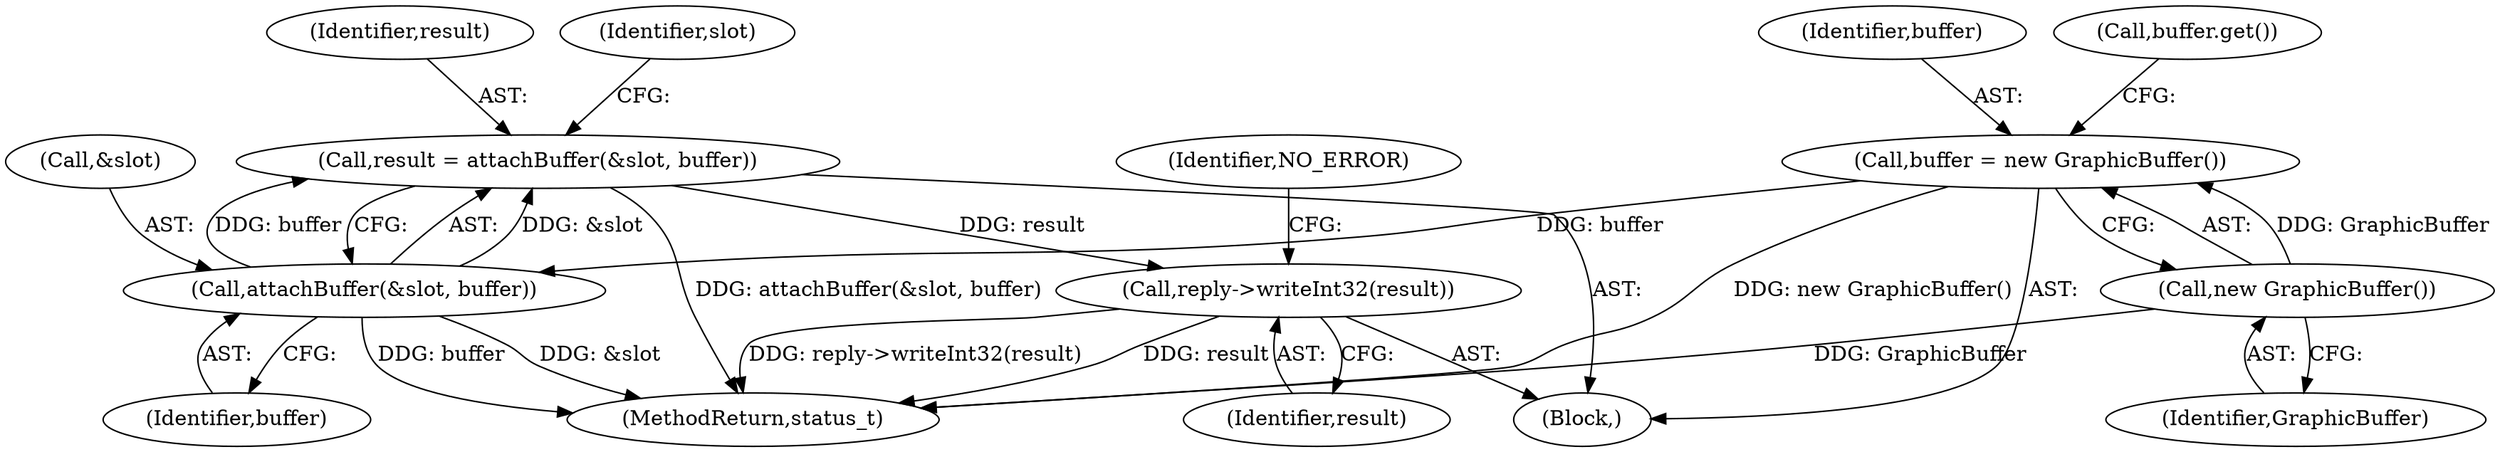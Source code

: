 digraph "0_Android_dded8fdbb700d6cc498debc69a780915bc34d755@API" {
"1000189" [label="(Call,reply->writeInt32(result))"];
"1000181" [label="(Call,result = attachBuffer(&slot, buffer))"];
"1000183" [label="(Call,attachBuffer(&slot, buffer))"];
"1000168" [label="(Call,buffer = new GraphicBuffer())"];
"1000170" [label="(Call,new GraphicBuffer())"];
"1000190" [label="(Identifier,result)"];
"1000189" [label="(Call,reply->writeInt32(result))"];
"1000184" [label="(Call,&slot)"];
"1000169" [label="(Identifier,buffer)"];
"1000186" [label="(Identifier,buffer)"];
"1000162" [label="(Block,)"];
"1000183" [label="(Call,attachBuffer(&slot, buffer))"];
"1000170" [label="(Call,new GraphicBuffer())"];
"1000174" [label="(Call,buffer.get())"];
"1000181" [label="(Call,result = attachBuffer(&slot, buffer))"];
"1000182" [label="(Identifier,result)"];
"1000168" [label="(Call,buffer = new GraphicBuffer())"];
"1000476" [label="(MethodReturn,status_t)"];
"1000171" [label="(Identifier,GraphicBuffer)"];
"1000188" [label="(Identifier,slot)"];
"1000192" [label="(Identifier,NO_ERROR)"];
"1000189" -> "1000162"  [label="AST: "];
"1000189" -> "1000190"  [label="CFG: "];
"1000190" -> "1000189"  [label="AST: "];
"1000192" -> "1000189"  [label="CFG: "];
"1000189" -> "1000476"  [label="DDG: result"];
"1000189" -> "1000476"  [label="DDG: reply->writeInt32(result)"];
"1000181" -> "1000189"  [label="DDG: result"];
"1000181" -> "1000162"  [label="AST: "];
"1000181" -> "1000183"  [label="CFG: "];
"1000182" -> "1000181"  [label="AST: "];
"1000183" -> "1000181"  [label="AST: "];
"1000188" -> "1000181"  [label="CFG: "];
"1000181" -> "1000476"  [label="DDG: attachBuffer(&slot, buffer)"];
"1000183" -> "1000181"  [label="DDG: &slot"];
"1000183" -> "1000181"  [label="DDG: buffer"];
"1000183" -> "1000186"  [label="CFG: "];
"1000184" -> "1000183"  [label="AST: "];
"1000186" -> "1000183"  [label="AST: "];
"1000183" -> "1000476"  [label="DDG: buffer"];
"1000183" -> "1000476"  [label="DDG: &slot"];
"1000168" -> "1000183"  [label="DDG: buffer"];
"1000168" -> "1000162"  [label="AST: "];
"1000168" -> "1000170"  [label="CFG: "];
"1000169" -> "1000168"  [label="AST: "];
"1000170" -> "1000168"  [label="AST: "];
"1000174" -> "1000168"  [label="CFG: "];
"1000168" -> "1000476"  [label="DDG: new GraphicBuffer()"];
"1000170" -> "1000168"  [label="DDG: GraphicBuffer"];
"1000170" -> "1000171"  [label="CFG: "];
"1000171" -> "1000170"  [label="AST: "];
"1000170" -> "1000476"  [label="DDG: GraphicBuffer"];
}
